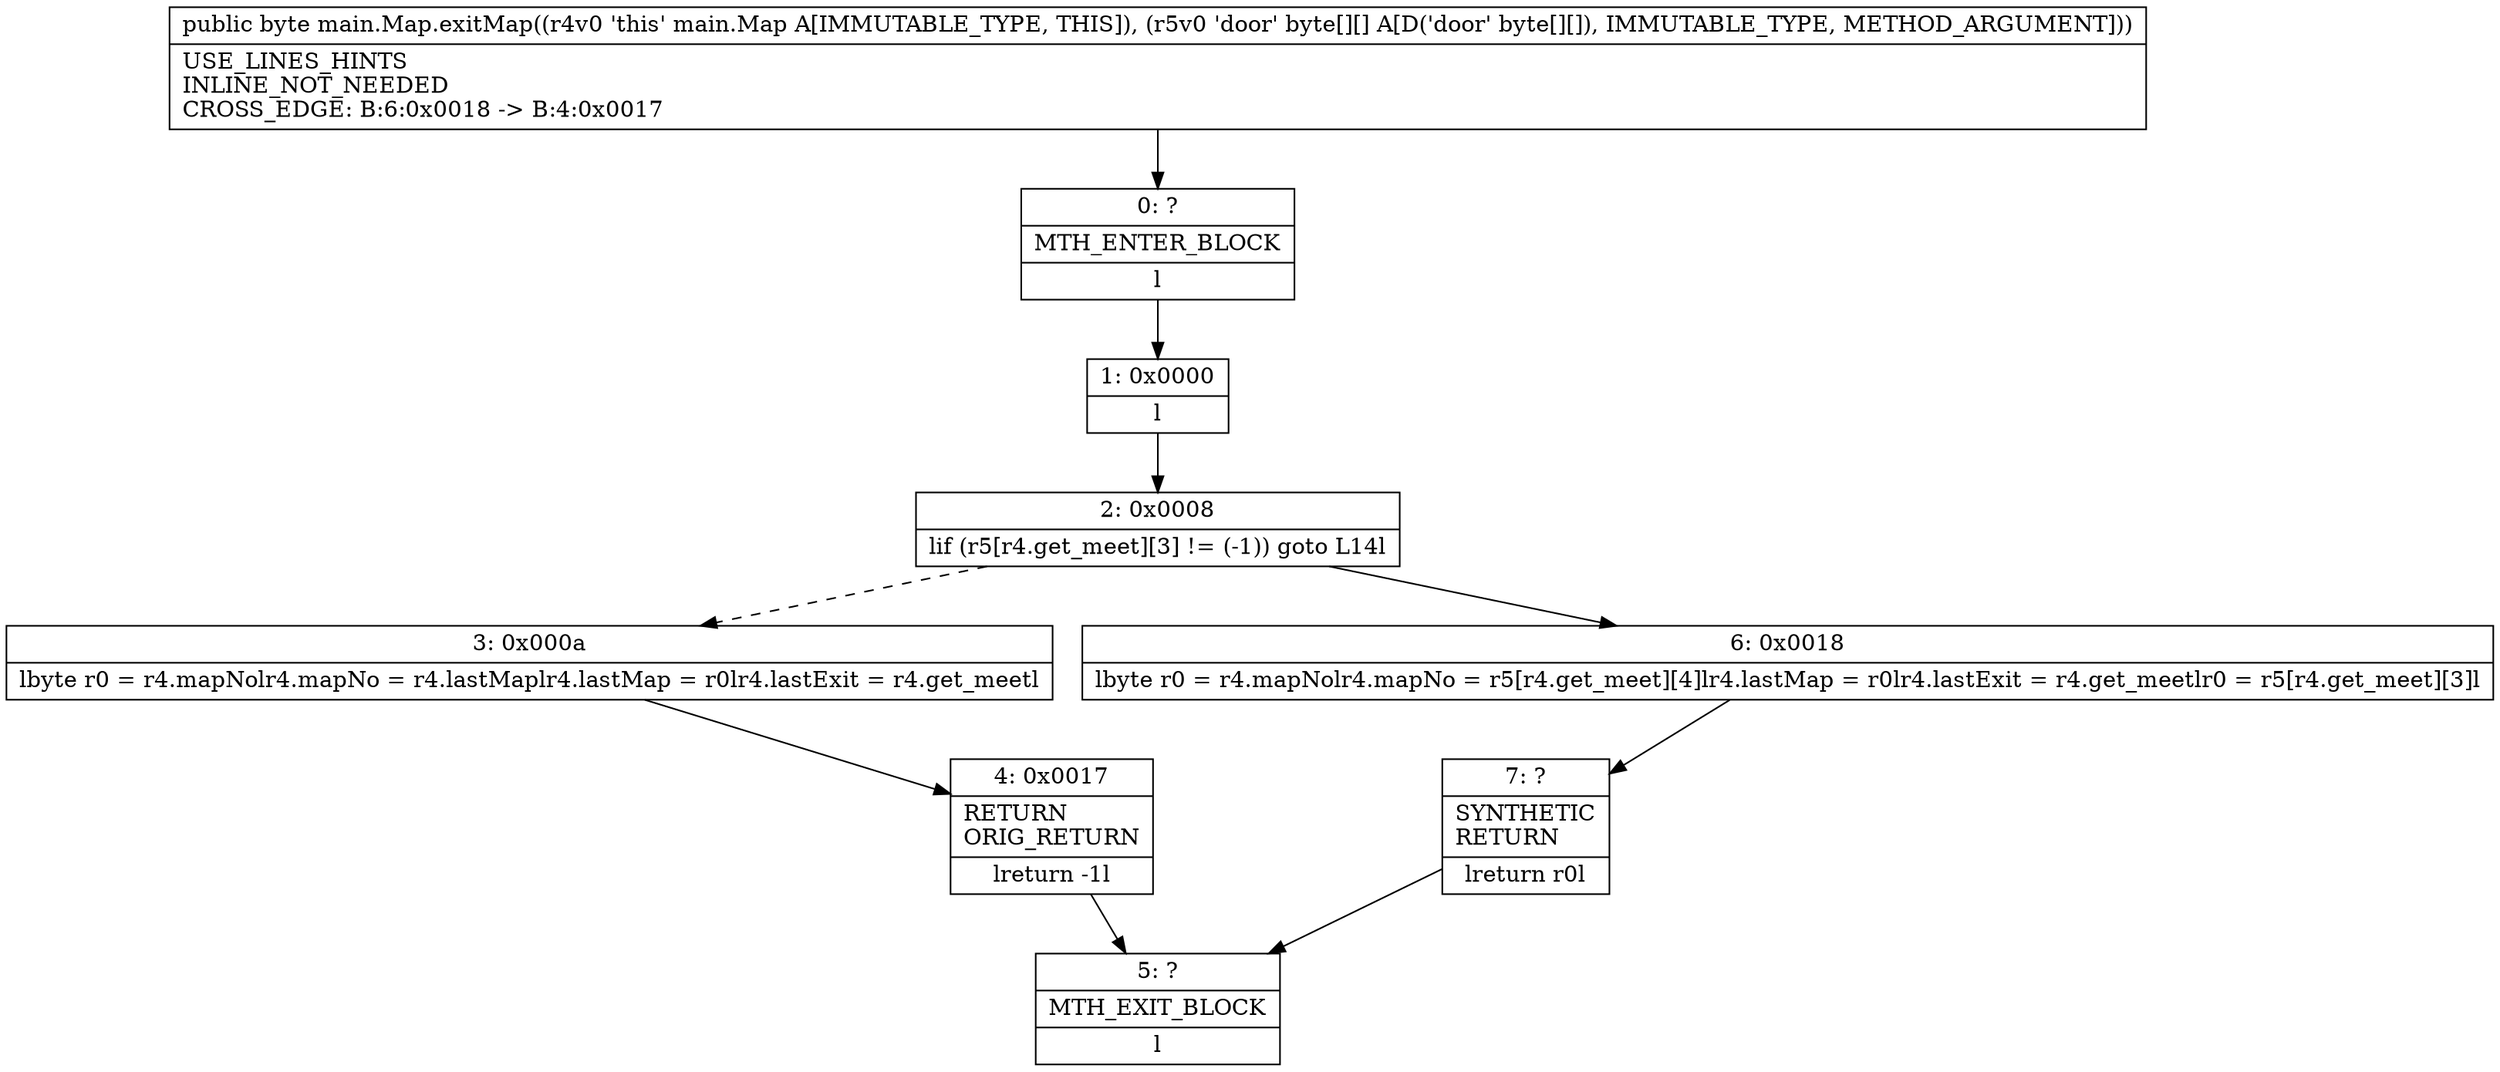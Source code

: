 digraph "CFG formain.Map.exitMap([[B)B" {
Node_0 [shape=record,label="{0\:\ ?|MTH_ENTER_BLOCK\l|l}"];
Node_1 [shape=record,label="{1\:\ 0x0000|l}"];
Node_2 [shape=record,label="{2\:\ 0x0008|lif (r5[r4.get_meet][3] != (\-1)) goto L14l}"];
Node_3 [shape=record,label="{3\:\ 0x000a|lbyte r0 = r4.mapNolr4.mapNo = r4.lastMaplr4.lastMap = r0lr4.lastExit = r4.get_meetl}"];
Node_4 [shape=record,label="{4\:\ 0x0017|RETURN\lORIG_RETURN\l|lreturn \-1l}"];
Node_5 [shape=record,label="{5\:\ ?|MTH_EXIT_BLOCK\l|l}"];
Node_6 [shape=record,label="{6\:\ 0x0018|lbyte r0 = r4.mapNolr4.mapNo = r5[r4.get_meet][4]lr4.lastMap = r0lr4.lastExit = r4.get_meetlr0 = r5[r4.get_meet][3]l}"];
Node_7 [shape=record,label="{7\:\ ?|SYNTHETIC\lRETURN\l|lreturn r0l}"];
MethodNode[shape=record,label="{public byte main.Map.exitMap((r4v0 'this' main.Map A[IMMUTABLE_TYPE, THIS]), (r5v0 'door' byte[][] A[D('door' byte[][]), IMMUTABLE_TYPE, METHOD_ARGUMENT]))  | USE_LINES_HINTS\lINLINE_NOT_NEEDED\lCROSS_EDGE: B:6:0x0018 \-\> B:4:0x0017\l}"];
MethodNode -> Node_0;
Node_0 -> Node_1;
Node_1 -> Node_2;
Node_2 -> Node_3[style=dashed];
Node_2 -> Node_6;
Node_3 -> Node_4;
Node_4 -> Node_5;
Node_6 -> Node_7;
Node_7 -> Node_5;
}

